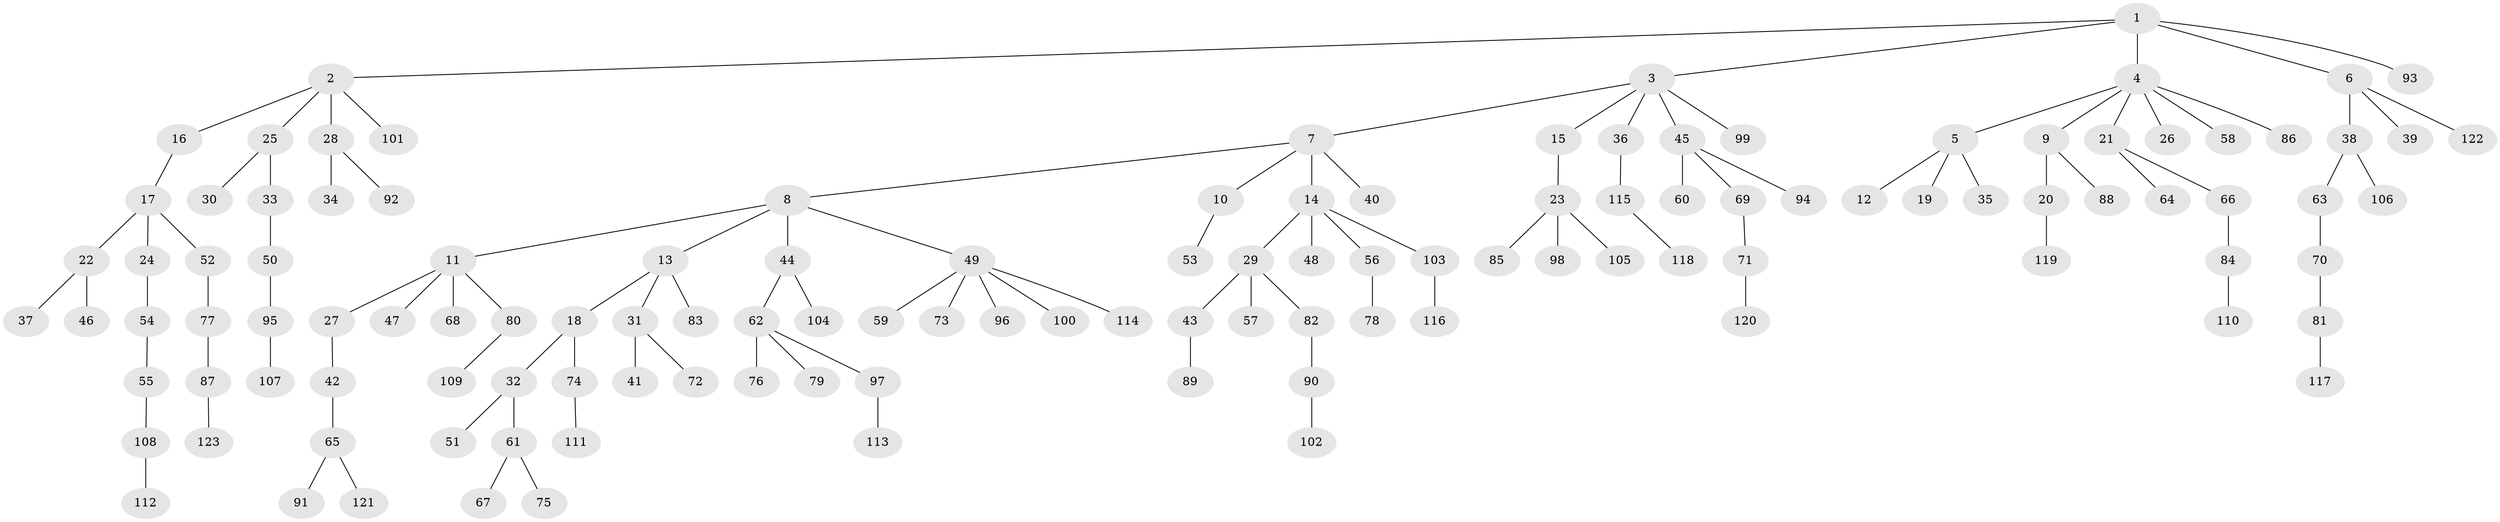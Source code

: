 // Generated by graph-tools (version 1.1) at 2025/52/03/09/25 04:52:47]
// undirected, 123 vertices, 122 edges
graph export_dot {
graph [start="1"]
  node [color=gray90,style=filled];
  1;
  2;
  3;
  4;
  5;
  6;
  7;
  8;
  9;
  10;
  11;
  12;
  13;
  14;
  15;
  16;
  17;
  18;
  19;
  20;
  21;
  22;
  23;
  24;
  25;
  26;
  27;
  28;
  29;
  30;
  31;
  32;
  33;
  34;
  35;
  36;
  37;
  38;
  39;
  40;
  41;
  42;
  43;
  44;
  45;
  46;
  47;
  48;
  49;
  50;
  51;
  52;
  53;
  54;
  55;
  56;
  57;
  58;
  59;
  60;
  61;
  62;
  63;
  64;
  65;
  66;
  67;
  68;
  69;
  70;
  71;
  72;
  73;
  74;
  75;
  76;
  77;
  78;
  79;
  80;
  81;
  82;
  83;
  84;
  85;
  86;
  87;
  88;
  89;
  90;
  91;
  92;
  93;
  94;
  95;
  96;
  97;
  98;
  99;
  100;
  101;
  102;
  103;
  104;
  105;
  106;
  107;
  108;
  109;
  110;
  111;
  112;
  113;
  114;
  115;
  116;
  117;
  118;
  119;
  120;
  121;
  122;
  123;
  1 -- 2;
  1 -- 3;
  1 -- 4;
  1 -- 6;
  1 -- 93;
  2 -- 16;
  2 -- 25;
  2 -- 28;
  2 -- 101;
  3 -- 7;
  3 -- 15;
  3 -- 36;
  3 -- 45;
  3 -- 99;
  4 -- 5;
  4 -- 9;
  4 -- 21;
  4 -- 26;
  4 -- 58;
  4 -- 86;
  5 -- 12;
  5 -- 19;
  5 -- 35;
  6 -- 38;
  6 -- 39;
  6 -- 122;
  7 -- 8;
  7 -- 10;
  7 -- 14;
  7 -- 40;
  8 -- 11;
  8 -- 13;
  8 -- 44;
  8 -- 49;
  9 -- 20;
  9 -- 88;
  10 -- 53;
  11 -- 27;
  11 -- 47;
  11 -- 68;
  11 -- 80;
  13 -- 18;
  13 -- 31;
  13 -- 83;
  14 -- 29;
  14 -- 48;
  14 -- 56;
  14 -- 103;
  15 -- 23;
  16 -- 17;
  17 -- 22;
  17 -- 24;
  17 -- 52;
  18 -- 32;
  18 -- 74;
  20 -- 119;
  21 -- 64;
  21 -- 66;
  22 -- 37;
  22 -- 46;
  23 -- 85;
  23 -- 98;
  23 -- 105;
  24 -- 54;
  25 -- 30;
  25 -- 33;
  27 -- 42;
  28 -- 34;
  28 -- 92;
  29 -- 43;
  29 -- 57;
  29 -- 82;
  31 -- 41;
  31 -- 72;
  32 -- 51;
  32 -- 61;
  33 -- 50;
  36 -- 115;
  38 -- 63;
  38 -- 106;
  42 -- 65;
  43 -- 89;
  44 -- 62;
  44 -- 104;
  45 -- 60;
  45 -- 69;
  45 -- 94;
  49 -- 59;
  49 -- 73;
  49 -- 96;
  49 -- 100;
  49 -- 114;
  50 -- 95;
  52 -- 77;
  54 -- 55;
  55 -- 108;
  56 -- 78;
  61 -- 67;
  61 -- 75;
  62 -- 76;
  62 -- 79;
  62 -- 97;
  63 -- 70;
  65 -- 91;
  65 -- 121;
  66 -- 84;
  69 -- 71;
  70 -- 81;
  71 -- 120;
  74 -- 111;
  77 -- 87;
  80 -- 109;
  81 -- 117;
  82 -- 90;
  84 -- 110;
  87 -- 123;
  90 -- 102;
  95 -- 107;
  97 -- 113;
  103 -- 116;
  108 -- 112;
  115 -- 118;
}
